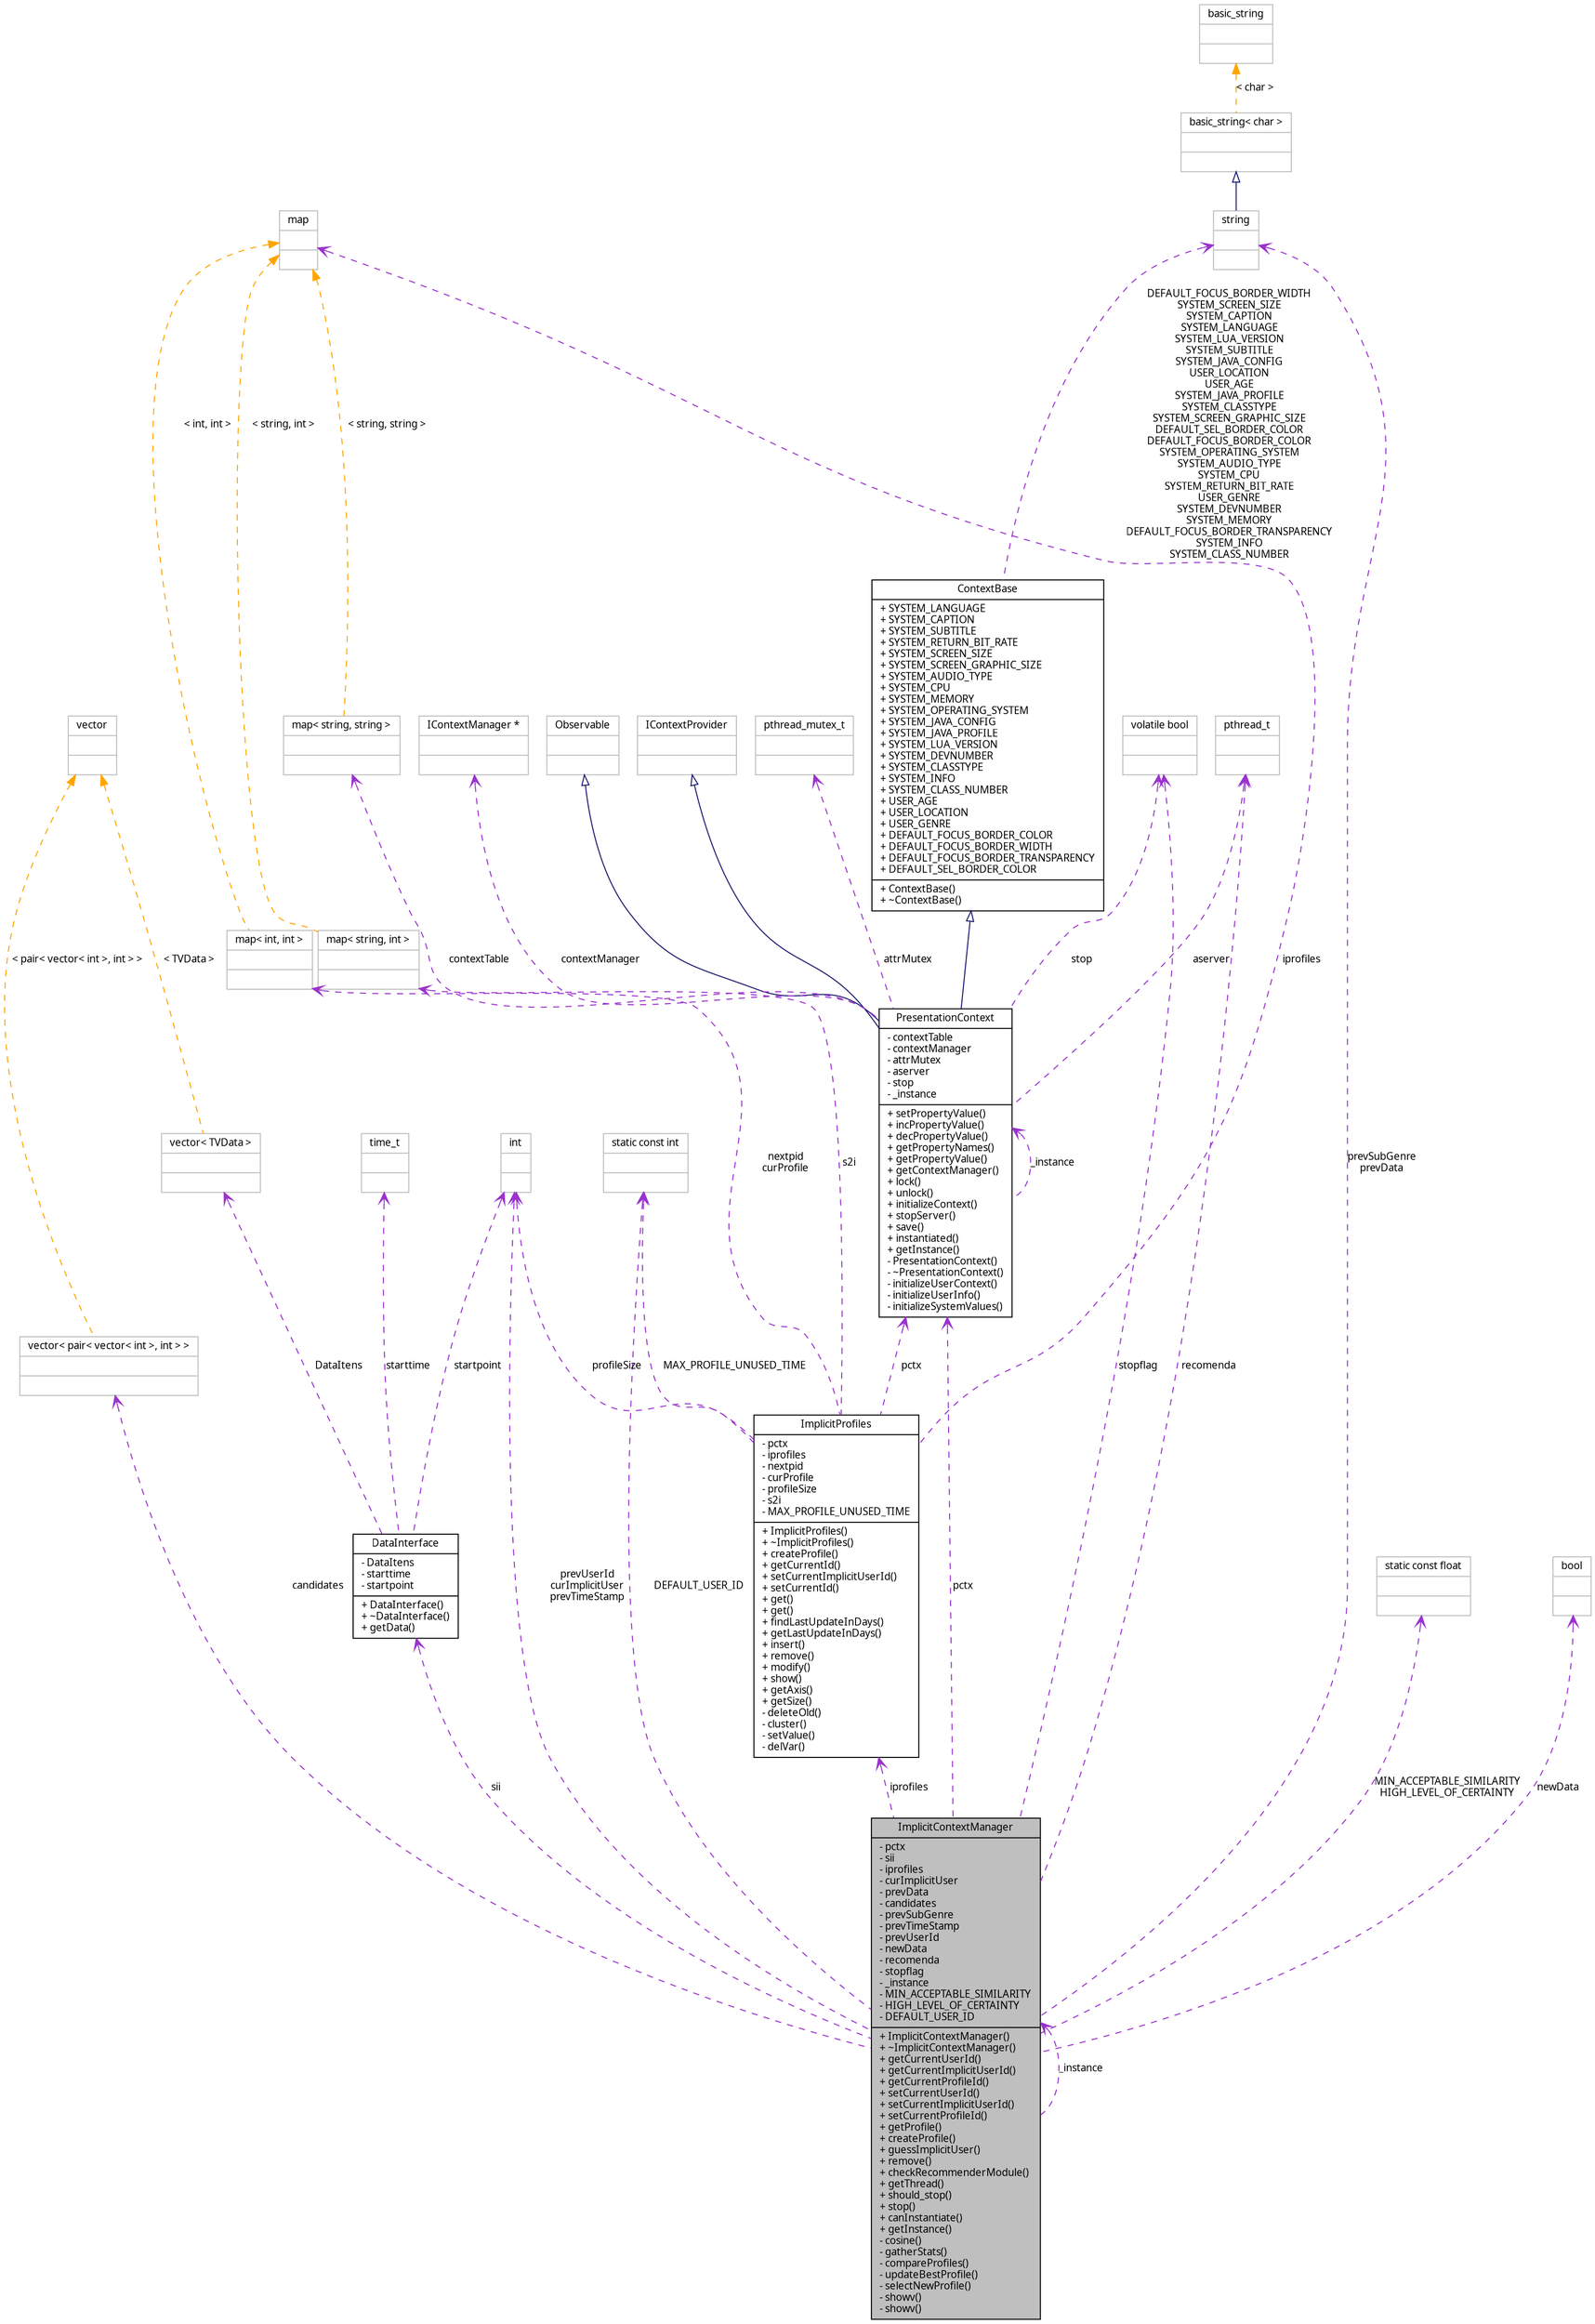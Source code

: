 digraph G
{
  edge [fontname="FreeSans.ttf",fontsize=10,labelfontname="FreeSans.ttf",labelfontsize=10];
  node [fontname="FreeSans.ttf",fontsize=10,shape=record];
  Node1 [label="{ImplicitContextManager\n|- pctx\l- sii\l- iprofiles\l- curImplicitUser\l- prevData\l- candidates\l- prevSubGenre\l- prevTimeStamp\l- prevUserId\l- newData\l- recomenda\l- stopflag\l- _instance\l- MIN_ACCEPTABLE_SIMILARITY\l- HIGH_LEVEL_OF_CERTAINTY\l- DEFAULT_USER_ID\l|+ ImplicitContextManager()\l+ ~ImplicitContextManager()\l+ getCurrentUserId()\l+ getCurrentImplicitUserId()\l+ getCurrentProfileId()\l+ setCurrentUserId()\l+ setCurrentImplicitUserId()\l+ setCurrentProfileId()\l+ getProfile()\l+ createProfile()\l+ guessImplicitUser()\l+ remove()\l+ checkRecommenderModule()\l+ getThread()\l+ should_stop()\l+ stop()\l+ canInstantiate()\l+ getInstance()\l- cosine()\l- gatherStats()\l- compareProfiles()\l- updateBestProfile()\l- selectNewProfile()\l- showv()\l- showv()\l}",height=0.2,width=0.4,color="black", fillcolor="grey75", style="filled" fontcolor="black"];
  Node2 -> Node1 [dir=back,color="darkorchid3",fontsize=10,style="dashed",label="recomenda",arrowtail="open",fontname="FreeSans.ttf"];
  Node2 [label="{pthread_t\n||}",height=0.2,width=0.4,color="grey75", fillcolor="white", style="filled"];
  Node3 -> Node1 [dir=back,color="darkorchid3",fontsize=10,style="dashed",label="MIN_ACCEPTABLE_SIMILARITY\nHIGH_LEVEL_OF_CERTAINTY",arrowtail="open",fontname="FreeSans.ttf"];
  Node3 [label="{static const float\n||}",height=0.2,width=0.4,color="grey75", fillcolor="white", style="filled"];
  Node4 -> Node1 [dir=back,color="darkorchid3",fontsize=10,style="dashed",label="DEFAULT_USER_ID",arrowtail="open",fontname="FreeSans.ttf"];
  Node4 [label="{static const int\n||}",height=0.2,width=0.4,color="grey75", fillcolor="white", style="filled"];
  Node5 -> Node1 [dir=back,color="darkorchid3",fontsize=10,style="dashed",label="prevUserId\ncurImplicitUser\nprevTimeStamp",arrowtail="open",fontname="FreeSans.ttf"];
  Node5 [label="{int\n||}",height=0.2,width=0.4,color="grey75", fillcolor="white", style="filled"];
  Node6 -> Node1 [dir=back,color="darkorchid3",fontsize=10,style="dashed",label="newData",arrowtail="open",fontname="FreeSans.ttf"];
  Node6 [label="{bool\n||}",height=0.2,width=0.4,color="grey75", fillcolor="white", style="filled"];
  Node7 -> Node1 [dir=back,color="darkorchid3",fontsize=10,style="dashed",label="prevSubGenre\nprevData",arrowtail="open",fontname="FreeSans.ttf"];
  Node7 [label="{string\n||}",height=0.2,width=0.4,color="grey75", fillcolor="white", style="filled",tooltip="STL class."];
  Node8 -> Node7 [dir=back,color="midnightblue",fontsize=10,style="solid",arrowtail="empty",fontname="FreeSans.ttf"];
  Node8 [label="{basic_string\< char \>\n||}",height=0.2,width=0.4,color="grey75", fillcolor="white", style="filled"];
  Node9 -> Node8 [dir=back,color="orange",fontsize=10,style="dashed",label="\< char \>",fontname="FreeSans.ttf"];
  Node9 [label="{basic_string\n||}",height=0.2,width=0.4,color="grey75", fillcolor="white", style="filled",tooltip="STL class."];
  Node10 -> Node1 [dir=back,color="darkorchid3",fontsize=10,style="dashed",label="iprofiles",arrowtail="open",fontname="FreeSans.ttf"];
  Node10 [label="{ImplicitProfiles\n|- pctx\l- iprofiles\l- nextpid\l- curProfile\l- profileSize\l- s2i\l- MAX_PROFILE_UNUSED_TIME\l|+ ImplicitProfiles()\l+ ~ImplicitProfiles()\l+ createProfile()\l+ getCurrentId()\l+ setCurrentImplicitUserId()\l+ setCurrentId()\l+ get()\l+ get()\l+ findLastUpdateInDays()\l+ getLastUpdateInDays()\l+ insert()\l+ remove()\l+ modify()\l+ show()\l+ getAxis()\l+ getSize()\l- deleteOld()\l- cluster()\l- setValue()\l- delVar()\l}",height=0.2,width=0.4,color="black", fillcolor="white", style="filled",URL="$classbr_1_1pucrio_1_1telemidia_1_1ginga_1_1core_1_1contextmanager_1_1ImplicitProfiles.html"];
  Node11 -> Node10 [dir=back,color="darkorchid3",fontsize=10,style="dashed",label="iprofiles",arrowtail="open",fontname="FreeSans.ttf"];
  Node11 [label="{map\n||}",height=0.2,width=0.4,color="grey75", fillcolor="white", style="filled",tooltip="STL class."];
  Node12 -> Node10 [dir=back,color="darkorchid3",fontsize=10,style="dashed",label="nextpid\ncurProfile",arrowtail="open",fontname="FreeSans.ttf"];
  Node12 [label="{map\< int, int \>\n||}",height=0.2,width=0.4,color="grey75", fillcolor="white", style="filled"];
  Node11 -> Node12 [dir=back,color="orange",fontsize=10,style="dashed",label="\< int, int \>",fontname="FreeSans.ttf"];
  Node13 -> Node10 [dir=back,color="darkorchid3",fontsize=10,style="dashed",label="s2i",arrowtail="open",fontname="FreeSans.ttf"];
  Node13 [label="{map\< string, int \>\n||}",height=0.2,width=0.4,color="grey75", fillcolor="white", style="filled"];
  Node11 -> Node13 [dir=back,color="orange",fontsize=10,style="dashed",label="\< string, int \>",fontname="FreeSans.ttf"];
  Node4 -> Node10 [dir=back,color="darkorchid3",fontsize=10,style="dashed",label="MAX_PROFILE_UNUSED_TIME",arrowtail="open",fontname="FreeSans.ttf"];
  Node5 -> Node10 [dir=back,color="darkorchid3",fontsize=10,style="dashed",label="profileSize",arrowtail="open",fontname="FreeSans.ttf"];
  Node14 -> Node10 [dir=back,color="darkorchid3",fontsize=10,style="dashed",label="pctx",arrowtail="open",fontname="FreeSans.ttf"];
  Node14 [label="{PresentationContext\n|- contextTable\l- contextManager\l- attrMutex\l- aserver\l- stop\l- _instance\l|+ setPropertyValue()\l+ incPropertyValue()\l+ decPropertyValue()\l+ getPropertyNames()\l+ getPropertyValue()\l+ getContextManager()\l+ lock()\l+ unlock()\l+ initializeContext()\l+ stopServer()\l+ save()\l+ instantiated()\l+ getInstance()\l- PresentationContext()\l- ~PresentationContext()\l- initializeUserContext()\l- initializeUserInfo()\l- initializeSystemValues()\l}",height=0.2,width=0.4,color="black", fillcolor="white", style="filled",URL="$classbr_1_1pucrio_1_1telemidia_1_1ginga_1_1ncl_1_1adaptation_1_1context_1_1PresentationContext.html"];
  Node15 -> Node14 [dir=back,color="midnightblue",fontsize=10,style="solid",arrowtail="empty",fontname="FreeSans.ttf"];
  Node15 [label="{ContextBase\n|+ SYSTEM_LANGUAGE\l+ SYSTEM_CAPTION\l+ SYSTEM_SUBTITLE\l+ SYSTEM_RETURN_BIT_RATE\l+ SYSTEM_SCREEN_SIZE\l+ SYSTEM_SCREEN_GRAPHIC_SIZE\l+ SYSTEM_AUDIO_TYPE\l+ SYSTEM_CPU\l+ SYSTEM_MEMORY\l+ SYSTEM_OPERATING_SYSTEM\l+ SYSTEM_JAVA_CONFIG\l+ SYSTEM_JAVA_PROFILE\l+ SYSTEM_LUA_VERSION\l+ SYSTEM_DEVNUMBER\l+ SYSTEM_CLASSTYPE\l+ SYSTEM_INFO\l+ SYSTEM_CLASS_NUMBER\l+ USER_AGE\l+ USER_LOCATION\l+ USER_GENRE\l+ DEFAULT_FOCUS_BORDER_COLOR\l+ DEFAULT_FOCUS_BORDER_WIDTH\l+ DEFAULT_FOCUS_BORDER_TRANSPARENCY\l+ DEFAULT_SEL_BORDER_COLOR\l|+ ContextBase()\l+ ~ContextBase()\l}",height=0.2,width=0.4,color="black", fillcolor="white", style="filled",URL="$classbr_1_1pucrio_1_1telemidia_1_1ginga_1_1ncl_1_1adaptation_1_1context_1_1ContextBase.html"];
  Node7 -> Node15 [dir=back,color="darkorchid3",fontsize=10,style="dashed",label="DEFAULT_FOCUS_BORDER_WIDTH\nSYSTEM_SCREEN_SIZE\nSYSTEM_CAPTION\nSYSTEM_LANGUAGE\nSYSTEM_LUA_VERSION\nSYSTEM_SUBTITLE\nSYSTEM_JAVA_CONFIG\nUSER_LOCATION\nUSER_AGE\nSYSTEM_JAVA_PROFILE\nSYSTEM_CLASSTYPE\nSYSTEM_SCREEN_GRAPHIC_SIZE\nDEFAULT_SEL_BORDER_COLOR\nDEFAULT_FOCUS_BORDER_COLOR\nSYSTEM_OPERATING_SYSTEM\nSYSTEM_AUDIO_TYPE\nSYSTEM_CPU\nSYSTEM_RETURN_BIT_RATE\nUSER_GENRE\nSYSTEM_DEVNUMBER\nSYSTEM_MEMORY\nDEFAULT_FOCUS_BORDER_TRANSPARENCY\nSYSTEM_INFO\nSYSTEM_CLASS_NUMBER",arrowtail="open",fontname="FreeSans.ttf"];
  Node16 -> Node14 [dir=back,color="midnightblue",fontsize=10,style="solid",arrowtail="empty",fontname="FreeSans.ttf"];
  Node16 [label="{Observable\n||}",height=0.2,width=0.4,color="grey75", fillcolor="white", style="filled"];
  Node17 -> Node14 [dir=back,color="midnightblue",fontsize=10,style="solid",arrowtail="empty",fontname="FreeSans.ttf"];
  Node17 [label="{IContextProvider\n||}",height=0.2,width=0.4,color="grey75", fillcolor="white", style="filled"];
  Node18 -> Node14 [dir=back,color="darkorchid3",fontsize=10,style="dashed",label="contextTable",arrowtail="open",fontname="FreeSans.ttf"];
  Node18 [label="{map\< string, string \>\n||}",height=0.2,width=0.4,color="grey75", fillcolor="white", style="filled"];
  Node11 -> Node18 [dir=back,color="orange",fontsize=10,style="dashed",label="\< string, string \>",fontname="FreeSans.ttf"];
  Node19 -> Node14 [dir=back,color="darkorchid3",fontsize=10,style="dashed",label="attrMutex",arrowtail="open",fontname="FreeSans.ttf"];
  Node19 [label="{pthread_mutex_t\n||}",height=0.2,width=0.4,color="grey75", fillcolor="white", style="filled"];
  Node2 -> Node14 [dir=back,color="darkorchid3",fontsize=10,style="dashed",label="aserver",arrowtail="open",fontname="FreeSans.ttf"];
  Node20 -> Node14 [dir=back,color="darkorchid3",fontsize=10,style="dashed",label="contextManager",arrowtail="open",fontname="FreeSans.ttf"];
  Node20 [label="{IContextManager *\n||}",height=0.2,width=0.4,color="grey75", fillcolor="white", style="filled"];
  Node14 -> Node14 [dir=back,color="darkorchid3",fontsize=10,style="dashed",label="_instance",arrowtail="open",fontname="FreeSans.ttf"];
  Node21 -> Node14 [dir=back,color="darkorchid3",fontsize=10,style="dashed",label="stop",arrowtail="open",fontname="FreeSans.ttf"];
  Node21 [label="{volatile bool\n||}",height=0.2,width=0.4,color="grey75", fillcolor="white", style="filled"];
  Node14 -> Node1 [dir=back,color="darkorchid3",fontsize=10,style="dashed",label="pctx",arrowtail="open",fontname="FreeSans.ttf"];
  Node22 -> Node1 [dir=back,color="darkorchid3",fontsize=10,style="dashed",label="candidates",arrowtail="open",fontname="FreeSans.ttf"];
  Node22 [label="{vector\< pair\< vector\< int \>, int \> \>\n||}",height=0.2,width=0.4,color="grey75", fillcolor="white", style="filled"];
  Node23 -> Node22 [dir=back,color="orange",fontsize=10,style="dashed",label="\< pair\< vector\< int \>, int \> \>",fontname="FreeSans.ttf"];
  Node23 [label="{vector\n||}",height=0.2,width=0.4,color="grey75", fillcolor="white", style="filled",tooltip="STL class."];
  Node24 -> Node1 [dir=back,color="darkorchid3",fontsize=10,style="dashed",label="sii",arrowtail="open",fontname="FreeSans.ttf"];
  Node24 [label="{DataInterface\n|- DataItens\l- starttime\l- startpoint\l|+ DataInterface()\l+ ~DataInterface()\l+ getData()\l}",height=0.2,width=0.4,color="black", fillcolor="white", style="filled",URL="$classbr_1_1pucrio_1_1telemidia_1_1ginga_1_1core_1_1contextmanager_1_1DataInterface.html"];
  Node25 -> Node24 [dir=back,color="darkorchid3",fontsize=10,style="dashed",label="starttime",arrowtail="open",fontname="FreeSans.ttf"];
  Node25 [label="{time_t\n||}",height=0.2,width=0.4,color="grey75", fillcolor="white", style="filled"];
  Node5 -> Node24 [dir=back,color="darkorchid3",fontsize=10,style="dashed",label="startpoint",arrowtail="open",fontname="FreeSans.ttf"];
  Node26 -> Node24 [dir=back,color="darkorchid3",fontsize=10,style="dashed",label="DataItens",arrowtail="open",fontname="FreeSans.ttf"];
  Node26 [label="{vector\< TVData \>\n||}",height=0.2,width=0.4,color="grey75", fillcolor="white", style="filled"];
  Node23 -> Node26 [dir=back,color="orange",fontsize=10,style="dashed",label="\< TVData \>",fontname="FreeSans.ttf"];
  Node21 -> Node1 [dir=back,color="darkorchid3",fontsize=10,style="dashed",label="stopflag",arrowtail="open",fontname="FreeSans.ttf"];
  Node1 -> Node1 [dir=back,color="darkorchid3",fontsize=10,style="dashed",label="_instance",arrowtail="open",fontname="FreeSans.ttf"];
}
